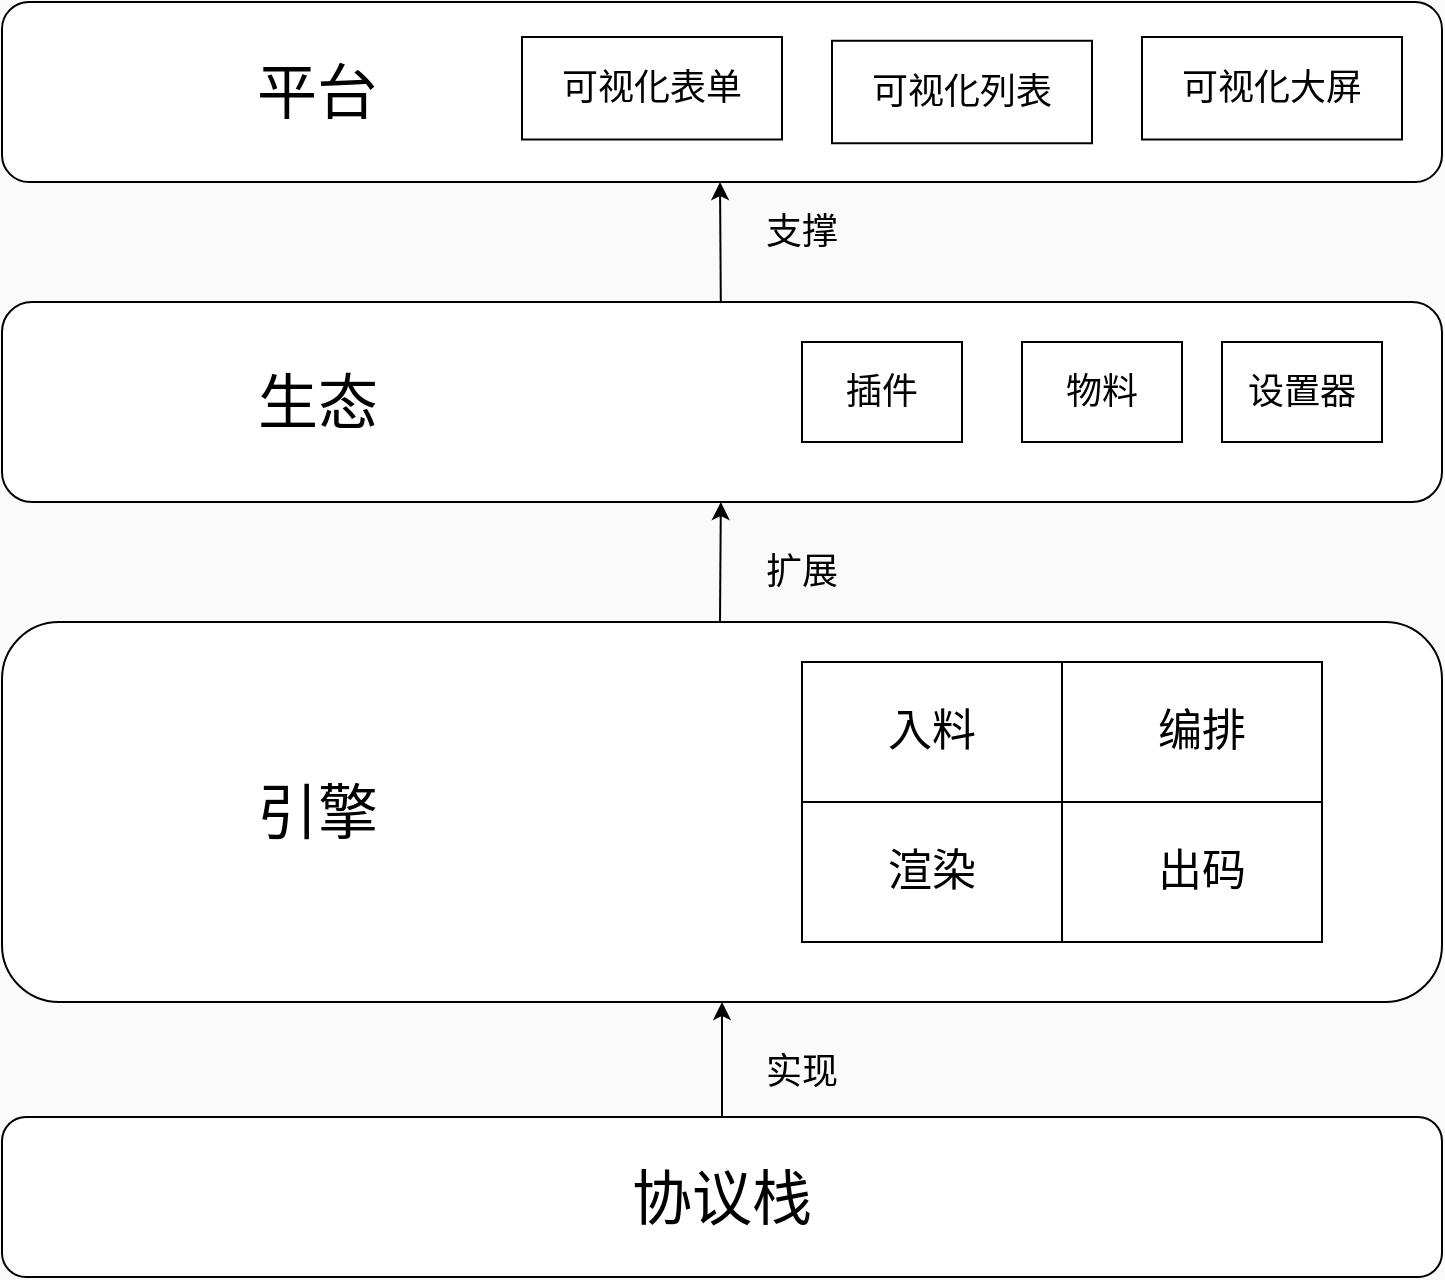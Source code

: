 <mxfile version="22.0.6" type="github">
  <diagram name="Page-1" id="7a6c530e-6e37-e111-ec74-82921da8cc10">
    <mxGraphModel dx="1687" dy="929" grid="1" gridSize="10" guides="1" tooltips="1" connect="1" arrows="1" fold="1" page="1" pageScale="1.5" pageWidth="1169" pageHeight="827" background="#fafafa" math="0" shadow="0">
      <root>
        <mxCell id="0" style=";html=1;" />
        <mxCell id="1" style=";html=1;" parent="0" />
        <mxCell id="8YbiT-mVhXR2Qsog-cJr-46" value="" style="edgeStyle=orthogonalEdgeStyle;rounded=0;orthogonalLoop=1;jettySize=auto;html=1;" edge="1" parent="1" source="v45Ix_i_PR5ZK04mT_bR-12" target="v45Ix_i_PR5ZK04mT_bR-13">
          <mxGeometry relative="1" as="geometry" />
        </mxCell>
        <mxCell id="v45Ix_i_PR5ZK04mT_bR-12" value="" style="rounded=1;whiteSpace=wrap;html=1;" parent="1" vertex="1">
          <mxGeometry x="360" y="727.5" width="720" height="80" as="geometry" />
        </mxCell>
        <mxCell id="v45Ix_i_PR5ZK04mT_bR-13" value="" style="rounded=1;whiteSpace=wrap;html=1;" parent="1" vertex="1">
          <mxGeometry x="360" y="480" width="720" height="190" as="geometry" />
        </mxCell>
        <mxCell id="v45Ix_i_PR5ZK04mT_bR-14" value="" style="rounded=1;whiteSpace=wrap;html=1;" parent="1" vertex="1">
          <mxGeometry x="360" y="320" width="720" height="100" as="geometry" />
        </mxCell>
        <mxCell id="v45Ix_i_PR5ZK04mT_bR-15" value="" style="rounded=1;whiteSpace=wrap;html=1;" parent="1" vertex="1">
          <mxGeometry x="360" y="170" width="720" height="90" as="geometry" />
        </mxCell>
        <mxCell id="8YbiT-mVhXR2Qsog-cJr-9" value="" style="endArrow=classic;html=1;rounded=0;" edge="1" parent="1">
          <mxGeometry width="50" height="50" relative="1" as="geometry">
            <mxPoint x="719.41" y="320" as="sourcePoint" />
            <mxPoint x="719" y="260" as="targetPoint" />
          </mxGeometry>
        </mxCell>
        <mxCell id="8YbiT-mVhXR2Qsog-cJr-10" value="" style="endArrow=classic;html=1;rounded=0;" edge="1" parent="1">
          <mxGeometry width="50" height="50" relative="1" as="geometry">
            <mxPoint x="719" y="480" as="sourcePoint" />
            <mxPoint x="719.41" y="420" as="targetPoint" />
          </mxGeometry>
        </mxCell>
        <mxCell id="8YbiT-mVhXR2Qsog-cJr-12" value="" style="rounded=0;whiteSpace=wrap;html=1;" vertex="1" parent="1">
          <mxGeometry x="760" y="500" width="130" height="70" as="geometry" />
        </mxCell>
        <mxCell id="8YbiT-mVhXR2Qsog-cJr-16" value="" style="rounded=0;whiteSpace=wrap;html=1;" vertex="1" parent="1">
          <mxGeometry x="890" y="570" width="130" height="70" as="geometry" />
        </mxCell>
        <mxCell id="8YbiT-mVhXR2Qsog-cJr-17" value="" style="rounded=0;whiteSpace=wrap;html=1;" vertex="1" parent="1">
          <mxGeometry x="760" y="570" width="130" height="70" as="geometry" />
        </mxCell>
        <mxCell id="8YbiT-mVhXR2Qsog-cJr-18" value="" style="rounded=0;whiteSpace=wrap;html=1;" vertex="1" parent="1">
          <mxGeometry x="890" y="500" width="130" height="70" as="geometry" />
        </mxCell>
        <mxCell id="8YbiT-mVhXR2Qsog-cJr-19" value="入料" style="text;html=1;strokeColor=none;fillColor=none;align=center;verticalAlign=middle;whiteSpace=wrap;rounded=0;labelBorderColor=none;fontSize=22;" vertex="1" parent="1">
          <mxGeometry x="795" y="520" width="60" height="30" as="geometry" />
        </mxCell>
        <mxCell id="8YbiT-mVhXR2Qsog-cJr-20" value="编排" style="text;html=1;strokeColor=none;fillColor=none;align=center;verticalAlign=middle;whiteSpace=wrap;rounded=0;fontSize=22;" vertex="1" parent="1">
          <mxGeometry x="930" y="520" width="60" height="30" as="geometry" />
        </mxCell>
        <mxCell id="8YbiT-mVhXR2Qsog-cJr-21" value="渲染" style="text;html=1;strokeColor=none;fillColor=none;align=center;verticalAlign=middle;whiteSpace=wrap;rounded=0;fontSize=22;" vertex="1" parent="1">
          <mxGeometry x="795" y="590" width="60" height="30" as="geometry" />
        </mxCell>
        <mxCell id="8YbiT-mVhXR2Qsog-cJr-22" value="出码" style="text;html=1;strokeColor=none;fillColor=none;align=center;verticalAlign=middle;whiteSpace=wrap;rounded=0;fontSize=22;" vertex="1" parent="1">
          <mxGeometry x="930" y="590" width="60" height="30" as="geometry" />
        </mxCell>
        <mxCell id="8YbiT-mVhXR2Qsog-cJr-24" value="引擎" style="text;strokeColor=none;fillColor=none;align=center;verticalAlign=middle;whiteSpace=wrap;rounded=0;labelBorderColor=none;fontSize=30;" vertex="1" parent="1">
          <mxGeometry x="462.5" y="547.5" width="110" height="55" as="geometry" />
        </mxCell>
        <mxCell id="8YbiT-mVhXR2Qsog-cJr-25" value="生态" style="text;html=1;strokeColor=none;fillColor=none;align=center;verticalAlign=middle;whiteSpace=wrap;rounded=0;fontSize=30;" vertex="1" parent="1">
          <mxGeometry x="462.5" y="340" width="110" height="60" as="geometry" />
        </mxCell>
        <mxCell id="8YbiT-mVhXR2Qsog-cJr-26" value="协议栈" style="text;html=1;strokeColor=none;fillColor=none;align=center;verticalAlign=middle;whiteSpace=wrap;rounded=0;fontSize=30;" vertex="1" parent="1">
          <mxGeometry x="630" y="750" width="180" height="35" as="geometry" />
        </mxCell>
        <mxCell id="8YbiT-mVhXR2Qsog-cJr-29" value="插件" style="rounded=0;whiteSpace=wrap;html=1;fontSize=18;" vertex="1" parent="1">
          <mxGeometry x="760" y="340" width="80" height="50" as="geometry" />
        </mxCell>
        <mxCell id="8YbiT-mVhXR2Qsog-cJr-30" value="物料" style="rounded=0;whiteSpace=wrap;html=1;fontSize=18;" vertex="1" parent="1">
          <mxGeometry x="870" y="340" width="80" height="50" as="geometry" />
        </mxCell>
        <mxCell id="8YbiT-mVhXR2Qsog-cJr-31" value="设置器" style="rounded=0;whiteSpace=wrap;html=1;fontSize=18;" vertex="1" parent="1">
          <mxGeometry x="970" y="340" width="80" height="50" as="geometry" />
        </mxCell>
        <mxCell id="8YbiT-mVhXR2Qsog-cJr-33" value="平台" style="text;html=1;strokeColor=none;fillColor=none;align=center;verticalAlign=middle;whiteSpace=wrap;rounded=0;fontSize=30;" vertex="1" parent="1">
          <mxGeometry x="470" y="187.5" width="95" height="55" as="geometry" />
        </mxCell>
        <mxCell id="8YbiT-mVhXR2Qsog-cJr-36" value="&lt;font style=&quot;font-size: 18px;&quot;&gt;可视化表单&lt;/font&gt;" style="rounded=0;whiteSpace=wrap;html=1;fontSize=18;" vertex="1" parent="1">
          <mxGeometry x="620" y="187.5" width="130" height="51.25" as="geometry" />
        </mxCell>
        <mxCell id="8YbiT-mVhXR2Qsog-cJr-37" value="&lt;font style=&quot;font-size: 18px;&quot;&gt;可视化列表&lt;/font&gt;" style="rounded=0;whiteSpace=wrap;html=1;fontSize=18;" vertex="1" parent="1">
          <mxGeometry x="775" y="189.38" width="130" height="51.25" as="geometry" />
        </mxCell>
        <mxCell id="8YbiT-mVhXR2Qsog-cJr-38" value="&lt;font style=&quot;font-size: 18px;&quot;&gt;可视化大屏&lt;/font&gt;" style="rounded=0;whiteSpace=wrap;html=1;fontSize=18;" vertex="1" parent="1">
          <mxGeometry x="930" y="187.5" width="130" height="51.25" as="geometry" />
        </mxCell>
        <mxCell id="8YbiT-mVhXR2Qsog-cJr-39" value="实现" style="text;html=1;strokeColor=none;fillColor=none;align=center;verticalAlign=middle;whiteSpace=wrap;rounded=0;fontSize=18;" vertex="1" parent="1">
          <mxGeometry x="730" y="690" width="60" height="30" as="geometry" />
        </mxCell>
        <mxCell id="8YbiT-mVhXR2Qsog-cJr-40" value="扩展" style="text;html=1;strokeColor=none;fillColor=none;align=center;verticalAlign=middle;whiteSpace=wrap;rounded=0;fontSize=18;" vertex="1" parent="1">
          <mxGeometry x="730" y="440" width="60" height="30" as="geometry" />
        </mxCell>
        <mxCell id="8YbiT-mVhXR2Qsog-cJr-41" value="支撑" style="text;html=1;strokeColor=none;fillColor=none;align=center;verticalAlign=middle;whiteSpace=wrap;rounded=0;fontSize=18;" vertex="1" parent="1">
          <mxGeometry x="730" y="270" width="60" height="30" as="geometry" />
        </mxCell>
      </root>
    </mxGraphModel>
  </diagram>
</mxfile>
